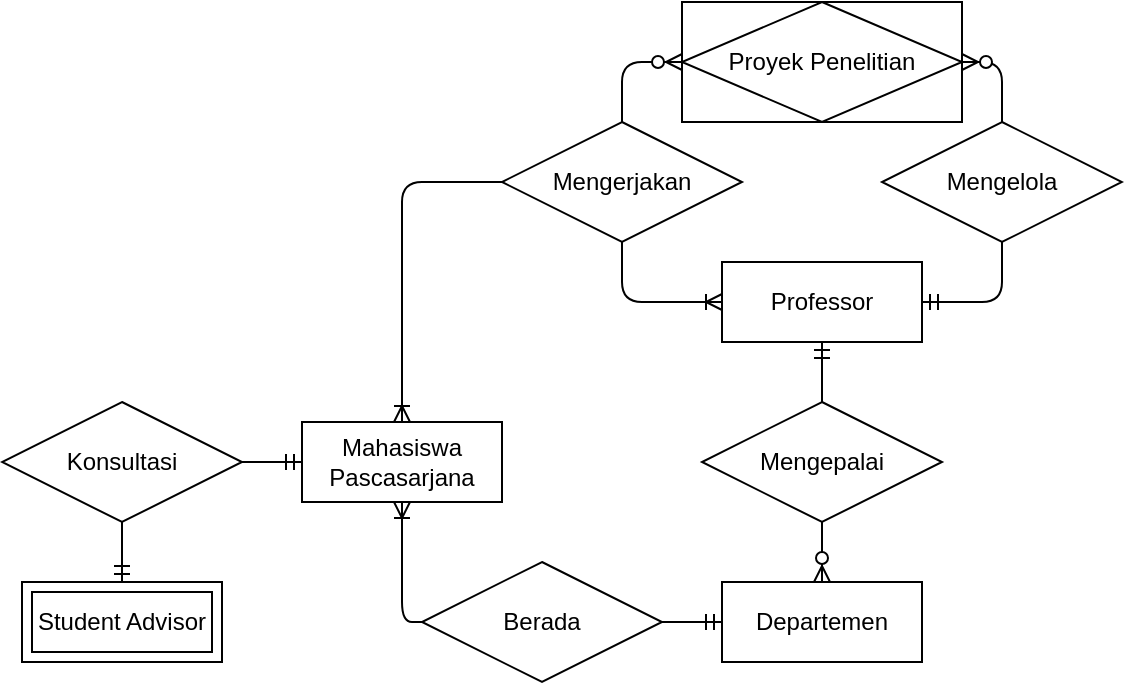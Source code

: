<mxfile version="14.4.2" type="github" pages="5">
  <diagram id="R2lEEEUBdFMjLlhIrx00" name="Page-1">
    <mxGraphModel dx="1573" dy="402" grid="1" gridSize="10" guides="1" tooltips="1" connect="1" arrows="1" fold="1" page="1" pageScale="1" pageWidth="850" pageHeight="1100" math="0" shadow="0" extFonts="Permanent Marker^https://fonts.googleapis.com/css?family=Permanent+Marker">
      <root>
        <mxCell id="0" />
        <mxCell id="1" parent="0" />
        <mxCell id="kZW5DPWq_n0BuwylRNGz-38" value="Professor" style="whiteSpace=wrap;html=1;align=center;" parent="1" vertex="1">
          <mxGeometry x="330" y="640" width="100" height="40" as="geometry" />
        </mxCell>
        <mxCell id="kZW5DPWq_n0BuwylRNGz-40" value="Mahasiswa Pascasarjana" style="whiteSpace=wrap;html=1;align=center;" parent="1" vertex="1">
          <mxGeometry x="120" y="720" width="100" height="40" as="geometry" />
        </mxCell>
        <mxCell id="kZW5DPWq_n0BuwylRNGz-42" value="Departemen" style="whiteSpace=wrap;html=1;align=center;" parent="1" vertex="1">
          <mxGeometry x="330" y="800" width="100" height="40" as="geometry" />
        </mxCell>
        <mxCell id="kZW5DPWq_n0BuwylRNGz-43" value="Mengelola" style="shape=rhombus;perimeter=rhombusPerimeter;whiteSpace=wrap;html=1;align=center;" parent="1" vertex="1">
          <mxGeometry x="410" y="570" width="120" height="60" as="geometry" />
        </mxCell>
        <mxCell id="kZW5DPWq_n0BuwylRNGz-58" value="" style="edgeStyle=orthogonalEdgeStyle;fontSize=12;html=1;endArrow=ERmandOne;entryX=1;entryY=0.5;entryDx=0;entryDy=0;exitX=0.5;exitY=1;exitDx=0;exitDy=0;" parent="1" source="kZW5DPWq_n0BuwylRNGz-43" target="kZW5DPWq_n0BuwylRNGz-38" edge="1">
          <mxGeometry width="100" height="100" relative="1" as="geometry">
            <mxPoint x="350" y="680" as="sourcePoint" />
            <mxPoint x="450" y="580" as="targetPoint" />
          </mxGeometry>
        </mxCell>
        <mxCell id="kZW5DPWq_n0BuwylRNGz-62" value="" style="edgeStyle=orthogonalEdgeStyle;fontSize=12;html=1;endArrow=ERzeroToMany;endFill=1;exitX=0.5;exitY=0;exitDx=0;exitDy=0;entryX=1;entryY=0.5;entryDx=0;entryDy=0;" parent="1" source="kZW5DPWq_n0BuwylRNGz-43" target="pMIX_vEy271dVaJS6smp-2" edge="1">
          <mxGeometry width="100" height="100" relative="1" as="geometry">
            <mxPoint x="350" y="680" as="sourcePoint" />
            <mxPoint x="620" y="555" as="targetPoint" />
          </mxGeometry>
        </mxCell>
        <mxCell id="kZW5DPWq_n0BuwylRNGz-64" value="" style="fontSize=12;html=1;endArrow=ERoneToMany;entryX=0.5;entryY=0;entryDx=0;entryDy=0;edgeStyle=orthogonalEdgeStyle;exitX=0;exitY=0.5;exitDx=0;exitDy=0;" parent="1" source="pMIX_vEy271dVaJS6smp-3" target="kZW5DPWq_n0BuwylRNGz-40" edge="1">
          <mxGeometry width="100" height="100" relative="1" as="geometry">
            <mxPoint x="220" y="660" as="sourcePoint" />
            <mxPoint x="370" y="530" as="targetPoint" />
          </mxGeometry>
        </mxCell>
        <mxCell id="kZW5DPWq_n0BuwylRNGz-68" value="Mengepalai" style="shape=rhombus;perimeter=rhombusPerimeter;whiteSpace=wrap;html=1;align=center;" parent="1" vertex="1">
          <mxGeometry x="320" y="710" width="120" height="60" as="geometry" />
        </mxCell>
        <mxCell id="kZW5DPWq_n0BuwylRNGz-69" value="" style="edgeStyle=orthogonalEdgeStyle;fontSize=12;html=1;endArrow=ERmandOne;entryX=0.5;entryY=1;entryDx=0;entryDy=0;exitX=0.5;exitY=0;exitDx=0;exitDy=0;" parent="1" source="kZW5DPWq_n0BuwylRNGz-68" target="kZW5DPWq_n0BuwylRNGz-38" edge="1">
          <mxGeometry width="100" height="100" relative="1" as="geometry">
            <mxPoint x="420" y="820" as="sourcePoint" />
            <mxPoint x="480" y="730" as="targetPoint" />
          </mxGeometry>
        </mxCell>
        <mxCell id="kZW5DPWq_n0BuwylRNGz-74" value="Konsultasi" style="shape=rhombus;perimeter=rhombusPerimeter;whiteSpace=wrap;html=1;align=center;" parent="1" vertex="1">
          <mxGeometry x="-30" y="710" width="120" height="60" as="geometry" />
        </mxCell>
        <mxCell id="kZW5DPWq_n0BuwylRNGz-81" value="" style="edgeStyle=orthogonalEdgeStyle;fontSize=12;html=1;endArrow=ERmandOne;entryX=0.5;entryY=0;entryDx=0;entryDy=0;exitX=0.5;exitY=1;exitDx=0;exitDy=0;" parent="1" source="kZW5DPWq_n0BuwylRNGz-74" target="pMIX_vEy271dVaJS6smp-1" edge="1">
          <mxGeometry width="100" height="100" relative="1" as="geometry">
            <mxPoint x="460" y="940" as="sourcePoint" />
            <mxPoint x="100" y="900" as="targetPoint" />
          </mxGeometry>
        </mxCell>
        <mxCell id="kZW5DPWq_n0BuwylRNGz-90" value="" style="edgeStyle=entityRelationEdgeStyle;fontSize=12;html=1;endArrow=ERmandOne;entryX=0;entryY=0.5;entryDx=0;entryDy=0;" parent="1" source="kZW5DPWq_n0BuwylRNGz-91" target="kZW5DPWq_n0BuwylRNGz-42" edge="1">
          <mxGeometry width="100" height="100" relative="1" as="geometry">
            <mxPoint x="470" y="820" as="sourcePoint" />
            <mxPoint x="455" y="920" as="targetPoint" />
          </mxGeometry>
        </mxCell>
        <mxCell id="kZW5DPWq_n0BuwylRNGz-91" value="Berada" style="shape=rhombus;perimeter=rhombusPerimeter;whiteSpace=wrap;html=1;align=center;" parent="1" vertex="1">
          <mxGeometry x="180" y="790" width="120" height="60" as="geometry" />
        </mxCell>
        <mxCell id="0BNbNXwd0E19g4U31f1r-1" value="" style="edgeStyle=orthogonalEdgeStyle;fontSize=12;html=1;endArrow=ERzeroToMany;endFill=1;exitX=0.5;exitY=1;exitDx=0;exitDy=0;entryX=0.5;entryY=0;entryDx=0;entryDy=0;" parent="1" source="kZW5DPWq_n0BuwylRNGz-68" target="kZW5DPWq_n0BuwylRNGz-42" edge="1">
          <mxGeometry width="100" height="100" relative="1" as="geometry">
            <mxPoint x="620" y="800" as="sourcePoint" />
            <mxPoint x="720" y="770" as="targetPoint" />
          </mxGeometry>
        </mxCell>
        <mxCell id="dUWpOuRdWcaNVtcfR_Kh-1" value="" style="edgeStyle=orthogonalEdgeStyle;fontSize=12;html=1;endArrow=ERoneToMany;entryX=0.5;entryY=1;entryDx=0;entryDy=0;exitX=0;exitY=0.5;exitDx=0;exitDy=0;" parent="1" source="kZW5DPWq_n0BuwylRNGz-91" target="kZW5DPWq_n0BuwylRNGz-40" edge="1">
          <mxGeometry width="100" height="100" relative="1" as="geometry">
            <mxPoint x="370" y="800" as="sourcePoint" />
            <mxPoint x="470" y="700" as="targetPoint" />
          </mxGeometry>
        </mxCell>
        <mxCell id="pMIX_vEy271dVaJS6smp-1" value="Student Advisor&lt;br&gt;" style="shape=ext;margin=3;double=1;whiteSpace=wrap;html=1;align=center;" vertex="1" parent="1">
          <mxGeometry x="-20" y="800" width="100" height="40" as="geometry" />
        </mxCell>
        <mxCell id="pMIX_vEy271dVaJS6smp-2" value="Proyek Penelitian" style="shape=associativeEntity;whiteSpace=wrap;html=1;align=center;" vertex="1" parent="1">
          <mxGeometry x="310" y="510" width="140" height="60" as="geometry" />
        </mxCell>
        <mxCell id="pMIX_vEy271dVaJS6smp-3" value="Mengerjakan" style="shape=rhombus;perimeter=rhombusPerimeter;whiteSpace=wrap;html=1;align=center;" vertex="1" parent="1">
          <mxGeometry x="220" y="570" width="120" height="60" as="geometry" />
        </mxCell>
        <mxCell id="pMIX_vEy271dVaJS6smp-4" value="" style="fontSize=12;html=1;endArrow=ERoneToMany;entryX=0;entryY=0.5;entryDx=0;entryDy=0;edgeStyle=orthogonalEdgeStyle;exitX=0.5;exitY=1;exitDx=0;exitDy=0;" edge="1" parent="1" source="pMIX_vEy271dVaJS6smp-3" target="kZW5DPWq_n0BuwylRNGz-38">
          <mxGeometry width="100" height="100" relative="1" as="geometry">
            <mxPoint x="300" y="700" as="sourcePoint" />
            <mxPoint x="230" y="730" as="targetPoint" />
          </mxGeometry>
        </mxCell>
        <mxCell id="pMIX_vEy271dVaJS6smp-5" value="" style="edgeStyle=orthogonalEdgeStyle;fontSize=12;html=1;endArrow=ERzeroToMany;endFill=1;entryX=0;entryY=0.5;entryDx=0;entryDy=0;exitX=0.5;exitY=0;exitDx=0;exitDy=0;" edge="1" parent="1" source="pMIX_vEy271dVaJS6smp-3" target="pMIX_vEy271dVaJS6smp-2">
          <mxGeometry width="100" height="100" relative="1" as="geometry">
            <mxPoint x="370" y="730" as="sourcePoint" />
            <mxPoint x="470" y="630" as="targetPoint" />
          </mxGeometry>
        </mxCell>
        <mxCell id="pMIX_vEy271dVaJS6smp-6" value="" style="edgeStyle=orthogonalEdgeStyle;fontSize=12;html=1;endArrow=ERmandOne;entryX=0;entryY=0.5;entryDx=0;entryDy=0;exitX=1;exitY=0.5;exitDx=0;exitDy=0;" edge="1" parent="1" source="kZW5DPWq_n0BuwylRNGz-74" target="kZW5DPWq_n0BuwylRNGz-40">
          <mxGeometry width="100" height="100" relative="1" as="geometry">
            <mxPoint x="110" y="780" as="sourcePoint" />
            <mxPoint x="40" y="810" as="targetPoint" />
          </mxGeometry>
        </mxCell>
      </root>
    </mxGraphModel>
  </diagram>
  <diagram id="xug1yYxjrCqzSuKH7m8x" name="Page-2">
    <mxGraphModel dx="868" dy="482" grid="1" gridSize="10" guides="1" tooltips="1" connect="1" arrows="1" fold="1" page="1" pageScale="1" pageWidth="827" pageHeight="1169" math="0" shadow="0">
      <root>
        <mxCell id="Q9lS9928H622MO63xasY-0" />
        <mxCell id="Q9lS9928H622MO63xasY-1" parent="Q9lS9928H622MO63xasY-0" />
        <mxCell id="v6IDJNDiiXWuB7BbIYiB-2" value="Profesor" style="whiteSpace=wrap;html=1;align=center;" vertex="1" parent="Q9lS9928H622MO63xasY-1">
          <mxGeometry x="200" y="270" width="100" height="40" as="geometry" />
        </mxCell>
        <mxCell id="v6IDJNDiiXWuB7BbIYiB-3" value="Proyek Penelitian" style="whiteSpace=wrap;html=1;align=center;" vertex="1" parent="Q9lS9928H622MO63xasY-1">
          <mxGeometry x="90" y="270" width="100" height="40" as="geometry" />
        </mxCell>
        <mxCell id="v6IDJNDiiXWuB7BbIYiB-4" value="Departemen" style="whiteSpace=wrap;html=1;align=center;" vertex="1" parent="Q9lS9928H622MO63xasY-1">
          <mxGeometry x="370" y="280" width="100" height="40" as="geometry" />
        </mxCell>
        <mxCell id="v6IDJNDiiXWuB7BbIYiB-5" value="Mahasiswa&lt;br&gt;Pascasarjana" style="whiteSpace=wrap;html=1;align=center;" vertex="1" parent="Q9lS9928H622MO63xasY-1">
          <mxGeometry x="90" y="320" width="100" height="40" as="geometry" />
        </mxCell>
        <mxCell id="v6IDJNDiiXWuB7BbIYiB-7" value="kakak tingkat" style="shape=ext;margin=3;double=1;whiteSpace=wrap;html=1;align=center;" vertex="1" parent="Q9lS9928H622MO63xasY-1">
          <mxGeometry x="600" y="330" width="100" height="40" as="geometry" />
        </mxCell>
      </root>
    </mxGraphModel>
  </diagram>
  <diagram id="y8q8trIjPvaROm6WVI03" name="Page-3">
    <mxGraphModel dx="868" dy="482" grid="1" gridSize="10" guides="1" tooltips="1" connect="1" arrows="1" fold="1" page="1" pageScale="1" pageWidth="1169" pageHeight="827" math="0" shadow="0">
      <root>
        <mxCell id="HOBU61bvL2ING7bS1DBW-0" />
        <mxCell id="HOBU61bvL2ING7bS1DBW-1" parent="HOBU61bvL2ING7bS1DBW-0" />
        <mxCell id="HOBU61bvL2ING7bS1DBW-6" value="Profesor" style="whiteSpace=wrap;html=1;align=center;" vertex="1" parent="HOBU61bvL2ING7bS1DBW-1">
          <mxGeometry x="300" y="330" width="120" height="60" as="geometry" />
        </mxCell>
        <mxCell id="HOBU61bvL2ING7bS1DBW-8" value="Bidang Ilmu" style="shape=ext;margin=3;double=1;whiteSpace=wrap;html=1;align=center;" vertex="1" parent="HOBU61bvL2ING7bS1DBW-1">
          <mxGeometry x="300" y="150" width="120" height="60" as="geometry" />
        </mxCell>
        <mxCell id="HOBU61bvL2ING7bS1DBW-10" value="Proyek penelitian" style="shape=associativeEntity;whiteSpace=wrap;html=1;align=center;" vertex="1" parent="HOBU61bvL2ING7bS1DBW-1">
          <mxGeometry x="450" y="420" width="120" height="60" as="geometry" />
        </mxCell>
        <mxCell id="HOBU61bvL2ING7bS1DBW-11" value="Departemen" style="whiteSpace=wrap;html=1;align=center;" vertex="1" parent="HOBU61bvL2ING7bS1DBW-1">
          <mxGeometry x="40" y="450" width="120" height="60" as="geometry" />
        </mxCell>
        <mxCell id="HOBU61bvL2ING7bS1DBW-12" value="Mahasiswa Pascasarjana" style="whiteSpace=wrap;html=1;align=center;" vertex="1" parent="HOBU61bvL2ING7bS1DBW-1">
          <mxGeometry x="300" y="510" width="120" height="60" as="geometry" />
        </mxCell>
        <mxCell id="HOBU61bvL2ING7bS1DBW-13" value="Sponsor" style="shape=ext;margin=3;double=1;whiteSpace=wrap;html=1;align=center;" vertex="1" parent="HOBU61bvL2ING7bS1DBW-1">
          <mxGeometry x="750" y="420" width="120" height="60" as="geometry" />
        </mxCell>
        <mxCell id="HOBU61bvL2ING7bS1DBW-14" value="Program Strata" style="shape=ext;margin=3;double=1;whiteSpace=wrap;html=1;align=center;" vertex="1" parent="HOBU61bvL2ING7bS1DBW-1">
          <mxGeometry x="600" y="510" width="120" height="60" as="geometry" />
        </mxCell>
        <mxCell id="HOBU61bvL2ING7bS1DBW-16" value="Mengerjakan" style="shape=rhombus;perimeter=rhombusPerimeter;whiteSpace=wrap;html=1;align=center;" vertex="1" parent="HOBU61bvL2ING7bS1DBW-1">
          <mxGeometry x="300" y="420" width="120" height="60" as="geometry" />
        </mxCell>
        <mxCell id="HOBU61bvL2ING7bS1DBW-17" value="" style="edgeStyle=entityRelationEdgeStyle;fontSize=12;html=1;endArrow=ERzeroToMany;endFill=1;entryX=0;entryY=0.5;entryDx=0;entryDy=0;exitX=1;exitY=0.5;exitDx=0;exitDy=0;" edge="1" parent="HOBU61bvL2ING7bS1DBW-1" source="HOBU61bvL2ING7bS1DBW-16" target="HOBU61bvL2ING7bS1DBW-10">
          <mxGeometry width="100" height="100" relative="1" as="geometry">
            <mxPoint x="460" y="570" as="sourcePoint" />
            <mxPoint x="560" y="470" as="targetPoint" />
          </mxGeometry>
        </mxCell>
        <mxCell id="HOBU61bvL2ING7bS1DBW-19" value="" style="fontSize=12;html=1;endArrow=ERoneToMany;entryX=0.5;entryY=0;entryDx=0;entryDy=0;exitX=0.5;exitY=1;exitDx=0;exitDy=0;" edge="1" parent="HOBU61bvL2ING7bS1DBW-1" source="HOBU61bvL2ING7bS1DBW-16" target="HOBU61bvL2ING7bS1DBW-12">
          <mxGeometry width="100" height="100" relative="1" as="geometry">
            <mxPoint x="470" y="580" as="sourcePoint" />
            <mxPoint x="570" y="480" as="targetPoint" />
          </mxGeometry>
        </mxCell>
        <mxCell id="HOBU61bvL2ING7bS1DBW-20" value="" style="fontSize=12;html=1;endArrow=ERoneToMany;entryX=0.5;entryY=1;entryDx=0;entryDy=0;exitX=0.5;exitY=0;exitDx=0;exitDy=0;" edge="1" parent="HOBU61bvL2ING7bS1DBW-1" source="HOBU61bvL2ING7bS1DBW-16" target="HOBU61bvL2ING7bS1DBW-6">
          <mxGeometry width="100" height="100" relative="1" as="geometry">
            <mxPoint x="419" y="390" as="sourcePoint" />
            <mxPoint x="419" y="420" as="targetPoint" />
          </mxGeometry>
        </mxCell>
        <mxCell id="HOBU61bvL2ING7bS1DBW-21" value="Mengelola" style="shape=rhombus;perimeter=rhombusPerimeter;whiteSpace=wrap;html=1;align=center;" vertex="1" parent="HOBU61bvL2ING7bS1DBW-1">
          <mxGeometry x="450" y="330" width="120" height="60" as="geometry" />
        </mxCell>
        <mxCell id="HOBU61bvL2ING7bS1DBW-23" value="" style="edgeStyle=entityRelationEdgeStyle;fontSize=12;html=1;endArrow=ERmandOne;entryX=1;entryY=0.5;entryDx=0;entryDy=0;exitX=0;exitY=0.5;exitDx=0;exitDy=0;" edge="1" parent="HOBU61bvL2ING7bS1DBW-1" source="HOBU61bvL2ING7bS1DBW-21" target="HOBU61bvL2ING7bS1DBW-6">
          <mxGeometry width="100" height="100" relative="1" as="geometry">
            <mxPoint x="460" y="570" as="sourcePoint" />
            <mxPoint x="560" y="470" as="targetPoint" />
          </mxGeometry>
        </mxCell>
        <mxCell id="HOBU61bvL2ING7bS1DBW-24" value="" style="fontSize=12;html=1;endArrow=ERzeroToMany;endFill=1;entryX=0.5;entryY=0;entryDx=0;entryDy=0;exitX=0.5;exitY=1;exitDx=0;exitDy=0;" edge="1" parent="HOBU61bvL2ING7bS1DBW-1" source="HOBU61bvL2ING7bS1DBW-21" target="HOBU61bvL2ING7bS1DBW-10">
          <mxGeometry width="100" height="100" relative="1" as="geometry">
            <mxPoint x="460" y="570" as="sourcePoint" />
            <mxPoint x="560" y="470" as="targetPoint" />
          </mxGeometry>
        </mxCell>
        <mxCell id="HOBU61bvL2ING7bS1DBW-25" value="Mensupervisi" style="shape=rhombus;perimeter=rhombusPerimeter;whiteSpace=wrap;html=1;align=center;" vertex="1" parent="HOBU61bvL2ING7bS1DBW-1">
          <mxGeometry x="170" y="420" width="120" height="60" as="geometry" />
        </mxCell>
        <mxCell id="HOBU61bvL2ING7bS1DBW-26" value="" style="edgeStyle=orthogonalEdgeStyle;fontSize=12;html=1;endArrow=ERzeroToMany;endFill=1;entryX=0;entryY=0.75;entryDx=0;entryDy=0;exitX=0.5;exitY=0;exitDx=0;exitDy=0;" edge="1" parent="HOBU61bvL2ING7bS1DBW-1" source="HOBU61bvL2ING7bS1DBW-25" target="HOBU61bvL2ING7bS1DBW-6">
          <mxGeometry width="100" height="100" relative="1" as="geometry">
            <mxPoint x="290" y="570" as="sourcePoint" />
            <mxPoint x="390" y="470" as="targetPoint" />
          </mxGeometry>
        </mxCell>
        <mxCell id="HOBU61bvL2ING7bS1DBW-27" value="" style="edgeStyle=orthogonalEdgeStyle;fontSize=12;html=1;endArrow=ERzeroToMany;endFill=1;exitX=0.5;exitY=1;exitDx=0;exitDy=0;entryX=0;entryY=0.5;entryDx=0;entryDy=0;" edge="1" parent="HOBU61bvL2ING7bS1DBW-1" source="HOBU61bvL2ING7bS1DBW-25" target="HOBU61bvL2ING7bS1DBW-12">
          <mxGeometry width="100" height="100" relative="1" as="geometry">
            <mxPoint x="150" y="570" as="sourcePoint" />
            <mxPoint x="250" y="540" as="targetPoint" />
          </mxGeometry>
        </mxCell>
        <mxCell id="HOBU61bvL2ING7bS1DBW-29" value="Mengepalai" style="shape=rhombus;perimeter=rhombusPerimeter;whiteSpace=wrap;html=1;align=center;" vertex="1" parent="HOBU61bvL2ING7bS1DBW-1">
          <mxGeometry x="40" y="330" width="120" height="60" as="geometry" />
        </mxCell>
        <mxCell id="HOBU61bvL2ING7bS1DBW-31" value="" style="fontSize=12;html=1;endArrow=ERmandOne;entryX=0;entryY=0.5;entryDx=0;entryDy=0;exitX=1;exitY=0.5;exitDx=0;exitDy=0;" edge="1" parent="HOBU61bvL2ING7bS1DBW-1" source="HOBU61bvL2ING7bS1DBW-29" target="HOBU61bvL2ING7bS1DBW-6">
          <mxGeometry width="100" height="100" relative="1" as="geometry">
            <mxPoint x="430" y="330" as="sourcePoint" />
            <mxPoint x="530" y="230" as="targetPoint" />
          </mxGeometry>
        </mxCell>
        <mxCell id="HOBU61bvL2ING7bS1DBW-32" value="" style="fontSize=12;html=1;endArrow=ERzeroToMany;endFill=1;exitX=0.5;exitY=1;exitDx=0;exitDy=0;entryX=0.5;entryY=0;entryDx=0;entryDy=0;" edge="1" parent="HOBU61bvL2ING7bS1DBW-1" source="HOBU61bvL2ING7bS1DBW-29" target="HOBU61bvL2ING7bS1DBW-11">
          <mxGeometry width="100" height="100" relative="1" as="geometry">
            <mxPoint x="430" y="330" as="sourcePoint" />
            <mxPoint x="-30" y="300" as="targetPoint" />
          </mxGeometry>
        </mxCell>
        <mxCell id="HOBU61bvL2ING7bS1DBW-33" value="Memiliki" style="shape=rhombus;perimeter=rhombusPerimeter;whiteSpace=wrap;html=1;align=center;" vertex="1" parent="HOBU61bvL2ING7bS1DBW-1">
          <mxGeometry x="300" y="240" width="120" height="60" as="geometry" />
        </mxCell>
        <mxCell id="HOBU61bvL2ING7bS1DBW-34" value="" style="fontSize=12;html=1;endArrow=ERoneToMany;entryX=0.5;entryY=1;entryDx=0;entryDy=0;exitX=0.5;exitY=0;exitDx=0;exitDy=0;" edge="1" parent="HOBU61bvL2ING7bS1DBW-1" source="HOBU61bvL2ING7bS1DBW-33" target="HOBU61bvL2ING7bS1DBW-8">
          <mxGeometry width="100" height="100" relative="1" as="geometry">
            <mxPoint x="130" y="420" as="sourcePoint" />
            <mxPoint x="330" y="330" as="targetPoint" />
          </mxGeometry>
        </mxCell>
        <mxCell id="HOBU61bvL2ING7bS1DBW-36" value="Belajar" style="shape=rhombus;perimeter=rhombusPerimeter;whiteSpace=wrap;html=1;align=center;" vertex="1" parent="HOBU61bvL2ING7bS1DBW-1">
          <mxGeometry x="40" y="570" width="120" height="60" as="geometry" />
        </mxCell>
        <mxCell id="HOBU61bvL2ING7bS1DBW-37" value="" style="edgeStyle=orthogonalEdgeStyle;fontSize=12;html=1;endArrow=ERoneToMany;exitX=1;exitY=0.5;exitDx=0;exitDy=0;entryX=0.25;entryY=1;entryDx=0;entryDy=0;" edge="1" parent="HOBU61bvL2ING7bS1DBW-1" source="HOBU61bvL2ING7bS1DBW-36" target="HOBU61bvL2ING7bS1DBW-12">
          <mxGeometry width="100" height="100" relative="1" as="geometry">
            <mxPoint x="220" y="530" as="sourcePoint" />
            <mxPoint x="290" y="550" as="targetPoint" />
          </mxGeometry>
        </mxCell>
        <mxCell id="HOBU61bvL2ING7bS1DBW-38" value="" style="fontSize=12;html=1;endArrow=ERmandOne;entryX=0.5;entryY=1;entryDx=0;entryDy=0;exitX=0.5;exitY=0;exitDx=0;exitDy=0;" edge="1" parent="HOBU61bvL2ING7bS1DBW-1" source="HOBU61bvL2ING7bS1DBW-36" target="HOBU61bvL2ING7bS1DBW-11">
          <mxGeometry width="100" height="100" relative="1" as="geometry">
            <mxPoint x="220" y="530" as="sourcePoint" />
            <mxPoint x="320" y="430" as="targetPoint" />
          </mxGeometry>
        </mxCell>
        <mxCell id="HOBU61bvL2ING7bS1DBW-39" value="Memiliki" style="shape=rhombus;perimeter=rhombusPerimeter;whiteSpace=wrap;html=1;align=center;" vertex="1" parent="HOBU61bvL2ING7bS1DBW-1">
          <mxGeometry x="600" y="420" width="120" height="60" as="geometry" />
        </mxCell>
        <mxCell id="HOBU61bvL2ING7bS1DBW-40" value="Memiliki" style="shape=rhombus;perimeter=rhombusPerimeter;whiteSpace=wrap;html=1;align=center;" vertex="1" parent="HOBU61bvL2ING7bS1DBW-1">
          <mxGeometry x="450" y="510" width="120" height="60" as="geometry" />
        </mxCell>
        <mxCell id="HOBU61bvL2ING7bS1DBW-41" value="" style="edgeStyle=entityRelationEdgeStyle;fontSize=12;html=1;endArrow=ERoneToMany;entryX=0;entryY=0.5;entryDx=0;entryDy=0;exitX=1;exitY=0.5;exitDx=0;exitDy=0;" edge="1" parent="HOBU61bvL2ING7bS1DBW-1" source="HOBU61bvL2ING7bS1DBW-39" target="HOBU61bvL2ING7bS1DBW-13">
          <mxGeometry width="100" height="100" relative="1" as="geometry">
            <mxPoint x="470" y="530" as="sourcePoint" />
            <mxPoint x="570" y="430" as="targetPoint" />
          </mxGeometry>
        </mxCell>
        <mxCell id="HOBU61bvL2ING7bS1DBW-42" value="" style="edgeStyle=entityRelationEdgeStyle;fontSize=12;html=1;endArrow=ERoneToMany;entryX=1;entryY=0.5;entryDx=0;entryDy=0;exitX=0;exitY=0.5;exitDx=0;exitDy=0;" edge="1" parent="HOBU61bvL2ING7bS1DBW-1" source="HOBU61bvL2ING7bS1DBW-39" target="HOBU61bvL2ING7bS1DBW-10">
          <mxGeometry width="100" height="100" relative="1" as="geometry">
            <mxPoint x="600" y="390" as="sourcePoint" />
            <mxPoint x="760" y="460" as="targetPoint" />
          </mxGeometry>
        </mxCell>
        <mxCell id="HOBU61bvL2ING7bS1DBW-43" value="" style="edgeStyle=entityRelationEdgeStyle;fontSize=12;html=1;endArrow=ERmandOne;entryX=0;entryY=0.5;entryDx=0;entryDy=0;exitX=1;exitY=0.5;exitDx=0;exitDy=0;" edge="1" parent="HOBU61bvL2ING7bS1DBW-1" source="HOBU61bvL2ING7bS1DBW-40" target="HOBU61bvL2ING7bS1DBW-14">
          <mxGeometry width="100" height="100" relative="1" as="geometry">
            <mxPoint x="590" y="600" as="sourcePoint" />
            <mxPoint x="570" y="430" as="targetPoint" />
          </mxGeometry>
        </mxCell>
        <mxCell id="HOBU61bvL2ING7bS1DBW-44" value="" style="edgeStyle=entityRelationEdgeStyle;fontSize=12;html=1;endArrow=ERoneToMany;entryX=1;entryY=0.5;entryDx=0;entryDy=0;exitX=0;exitY=0.5;exitDx=0;exitDy=0;" edge="1" parent="HOBU61bvL2ING7bS1DBW-1" source="HOBU61bvL2ING7bS1DBW-40" target="HOBU61bvL2ING7bS1DBW-12">
          <mxGeometry width="100" height="100" relative="1" as="geometry">
            <mxPoint x="470" y="530" as="sourcePoint" />
            <mxPoint x="570" y="430" as="targetPoint" />
          </mxGeometry>
        </mxCell>
        <mxCell id="oL0jc74TT-S6WD0q29xe-0" value="Berkonsultasi" style="shape=rhombus;perimeter=rhombusPerimeter;whiteSpace=wrap;html=1;align=center;" vertex="1" parent="HOBU61bvL2ING7bS1DBW-1">
          <mxGeometry x="410" y="570" width="120" height="60" as="geometry" />
        </mxCell>
        <mxCell id="oL0jc74TT-S6WD0q29xe-3" value="" style="edgeStyle=orthogonalEdgeStyle;fontSize=12;html=1;endArrow=ERmandOne;entryX=1;entryY=0.75;entryDx=0;entryDy=0;exitX=0.5;exitY=0;exitDx=0;exitDy=0;" edge="1" parent="HOBU61bvL2ING7bS1DBW-1" source="oL0jc74TT-S6WD0q29xe-0" target="HOBU61bvL2ING7bS1DBW-12">
          <mxGeometry width="100" height="100" relative="1" as="geometry">
            <mxPoint x="480" y="710" as="sourcePoint" />
            <mxPoint x="580" y="610" as="targetPoint" />
          </mxGeometry>
        </mxCell>
        <mxCell id="oL0jc74TT-S6WD0q29xe-4" value="" style="edgeStyle=orthogonalEdgeStyle;fontSize=12;html=1;endArrow=ERmandOne;entryX=0.75;entryY=1;entryDx=0;entryDy=0;exitX=0;exitY=0.5;exitDx=0;exitDy=0;" edge="1" parent="HOBU61bvL2ING7bS1DBW-1" source="oL0jc74TT-S6WD0q29xe-0" target="HOBU61bvL2ING7bS1DBW-12">
          <mxGeometry width="100" height="100" relative="1" as="geometry">
            <mxPoint x="370" y="690" as="sourcePoint" />
            <mxPoint x="370" y="670" as="targetPoint" />
          </mxGeometry>
        </mxCell>
        <mxCell id="oL0jc74TT-S6WD0q29xe-5" value="" style="fontSize=12;html=1;endArrow=ERoneToMany;entryX=0.5;entryY=0;entryDx=0;entryDy=0;exitX=0.5;exitY=1;exitDx=0;exitDy=0;" edge="1" parent="HOBU61bvL2ING7bS1DBW-1" source="HOBU61bvL2ING7bS1DBW-33" target="HOBU61bvL2ING7bS1DBW-6">
          <mxGeometry width="100" height="100" relative="1" as="geometry">
            <mxPoint x="370" y="250" as="sourcePoint" />
            <mxPoint x="370" y="220" as="targetPoint" />
          </mxGeometry>
        </mxCell>
      </root>
    </mxGraphModel>
  </diagram>
  <diagram name="Copy of Page-3" id="_QfLlgcub-OEo9sxDAc9">
    <mxGraphModel dx="868" dy="482" grid="1" gridSize="10" guides="1" tooltips="1" connect="1" arrows="1" fold="1" page="1" pageScale="1" pageWidth="1169" pageHeight="827" math="0" shadow="0">
      <root>
        <mxCell id="pjPaJDDlHM-tcre9f52J-0" />
        <mxCell id="pjPaJDDlHM-tcre9f52J-1" parent="pjPaJDDlHM-tcre9f52J-0" />
        <mxCell id="pjPaJDDlHM-tcre9f52J-2" value="Profesor" style="whiteSpace=wrap;html=1;align=center;" vertex="1" parent="pjPaJDDlHM-tcre9f52J-1">
          <mxGeometry x="300" y="330" width="120" height="60" as="geometry" />
        </mxCell>
        <mxCell id="pjPaJDDlHM-tcre9f52J-3" value="Bidang Ilmu" style="shape=ext;margin=3;double=1;whiteSpace=wrap;html=1;align=center;" vertex="1" parent="pjPaJDDlHM-tcre9f52J-1">
          <mxGeometry x="300" y="150" width="120" height="60" as="geometry" />
        </mxCell>
        <mxCell id="pjPaJDDlHM-tcre9f52J-4" value="Proyek penelitian" style="shape=associativeEntity;whiteSpace=wrap;html=1;align=center;" vertex="1" parent="pjPaJDDlHM-tcre9f52J-1">
          <mxGeometry x="450" y="420" width="120" height="60" as="geometry" />
        </mxCell>
        <mxCell id="pjPaJDDlHM-tcre9f52J-5" value="Departemen" style="whiteSpace=wrap;html=1;align=center;" vertex="1" parent="pjPaJDDlHM-tcre9f52J-1">
          <mxGeometry x="40" y="450" width="120" height="60" as="geometry" />
        </mxCell>
        <mxCell id="pjPaJDDlHM-tcre9f52J-6" value="Mahasiswa Pascasarjana" style="whiteSpace=wrap;html=1;align=center;" vertex="1" parent="pjPaJDDlHM-tcre9f52J-1">
          <mxGeometry x="300" y="510" width="120" height="60" as="geometry" />
        </mxCell>
        <mxCell id="pjPaJDDlHM-tcre9f52J-7" value="Sponsor" style="shape=ext;margin=3;double=1;whiteSpace=wrap;html=1;align=center;" vertex="1" parent="pjPaJDDlHM-tcre9f52J-1">
          <mxGeometry x="750" y="420" width="120" height="60" as="geometry" />
        </mxCell>
        <mxCell id="pjPaJDDlHM-tcre9f52J-8" value="Program Strata" style="shape=ext;margin=3;double=1;whiteSpace=wrap;html=1;align=center;" vertex="1" parent="pjPaJDDlHM-tcre9f52J-1">
          <mxGeometry x="600" y="510" width="120" height="60" as="geometry" />
        </mxCell>
        <mxCell id="pjPaJDDlHM-tcre9f52J-9" value="Mengerjakan" style="shape=rhombus;perimeter=rhombusPerimeter;whiteSpace=wrap;html=1;align=center;" vertex="1" parent="pjPaJDDlHM-tcre9f52J-1">
          <mxGeometry x="300" y="420" width="120" height="60" as="geometry" />
        </mxCell>
        <mxCell id="pjPaJDDlHM-tcre9f52J-10" value="" style="edgeStyle=entityRelationEdgeStyle;fontSize=12;html=1;endArrow=ERzeroToMany;endFill=1;entryX=0;entryY=0.5;entryDx=0;entryDy=0;exitX=1;exitY=0.5;exitDx=0;exitDy=0;" edge="1" parent="pjPaJDDlHM-tcre9f52J-1" source="pjPaJDDlHM-tcre9f52J-9" target="pjPaJDDlHM-tcre9f52J-4">
          <mxGeometry width="100" height="100" relative="1" as="geometry">
            <mxPoint x="460" y="570" as="sourcePoint" />
            <mxPoint x="560" y="470" as="targetPoint" />
          </mxGeometry>
        </mxCell>
        <mxCell id="pjPaJDDlHM-tcre9f52J-11" value="" style="fontSize=12;html=1;endArrow=ERoneToMany;entryX=0.5;entryY=0;entryDx=0;entryDy=0;exitX=0.5;exitY=1;exitDx=0;exitDy=0;" edge="1" parent="pjPaJDDlHM-tcre9f52J-1" source="pjPaJDDlHM-tcre9f52J-9" target="pjPaJDDlHM-tcre9f52J-6">
          <mxGeometry width="100" height="100" relative="1" as="geometry">
            <mxPoint x="470" y="580" as="sourcePoint" />
            <mxPoint x="570" y="480" as="targetPoint" />
          </mxGeometry>
        </mxCell>
        <mxCell id="pjPaJDDlHM-tcre9f52J-12" value="" style="fontSize=12;html=1;endArrow=ERoneToMany;entryX=0.5;entryY=1;entryDx=0;entryDy=0;exitX=0.5;exitY=0;exitDx=0;exitDy=0;" edge="1" parent="pjPaJDDlHM-tcre9f52J-1" source="pjPaJDDlHM-tcre9f52J-9" target="pjPaJDDlHM-tcre9f52J-2">
          <mxGeometry width="100" height="100" relative="1" as="geometry">
            <mxPoint x="419" y="390" as="sourcePoint" />
            <mxPoint x="419" y="420" as="targetPoint" />
          </mxGeometry>
        </mxCell>
        <mxCell id="pjPaJDDlHM-tcre9f52J-13" value="Mengelola" style="shape=rhombus;perimeter=rhombusPerimeter;whiteSpace=wrap;html=1;align=center;" vertex="1" parent="pjPaJDDlHM-tcre9f52J-1">
          <mxGeometry x="450" y="330" width="120" height="60" as="geometry" />
        </mxCell>
        <mxCell id="pjPaJDDlHM-tcre9f52J-14" value="" style="edgeStyle=entityRelationEdgeStyle;fontSize=12;html=1;endArrow=ERmandOne;entryX=1;entryY=0.5;entryDx=0;entryDy=0;exitX=0;exitY=0.5;exitDx=0;exitDy=0;" edge="1" parent="pjPaJDDlHM-tcre9f52J-1" source="pjPaJDDlHM-tcre9f52J-13" target="pjPaJDDlHM-tcre9f52J-2">
          <mxGeometry width="100" height="100" relative="1" as="geometry">
            <mxPoint x="460" y="570" as="sourcePoint" />
            <mxPoint x="560" y="470" as="targetPoint" />
          </mxGeometry>
        </mxCell>
        <mxCell id="pjPaJDDlHM-tcre9f52J-15" value="" style="fontSize=12;html=1;endArrow=ERzeroToMany;endFill=1;entryX=0.5;entryY=0;entryDx=0;entryDy=0;exitX=0.5;exitY=1;exitDx=0;exitDy=0;" edge="1" parent="pjPaJDDlHM-tcre9f52J-1" source="pjPaJDDlHM-tcre9f52J-13" target="pjPaJDDlHM-tcre9f52J-4">
          <mxGeometry width="100" height="100" relative="1" as="geometry">
            <mxPoint x="460" y="570" as="sourcePoint" />
            <mxPoint x="560" y="470" as="targetPoint" />
          </mxGeometry>
        </mxCell>
        <mxCell id="pjPaJDDlHM-tcre9f52J-16" value="Mensupervisi" style="shape=rhombus;perimeter=rhombusPerimeter;whiteSpace=wrap;html=1;align=center;" vertex="1" parent="pjPaJDDlHM-tcre9f52J-1">
          <mxGeometry x="170" y="420" width="120" height="60" as="geometry" />
        </mxCell>
        <mxCell id="pjPaJDDlHM-tcre9f52J-17" value="" style="edgeStyle=orthogonalEdgeStyle;fontSize=12;html=1;endArrow=ERzeroToMany;endFill=1;entryX=0;entryY=0.75;entryDx=0;entryDy=0;exitX=0.5;exitY=0;exitDx=0;exitDy=0;" edge="1" parent="pjPaJDDlHM-tcre9f52J-1" source="pjPaJDDlHM-tcre9f52J-16" target="pjPaJDDlHM-tcre9f52J-2">
          <mxGeometry width="100" height="100" relative="1" as="geometry">
            <mxPoint x="290" y="570" as="sourcePoint" />
            <mxPoint x="390" y="470" as="targetPoint" />
          </mxGeometry>
        </mxCell>
        <mxCell id="pjPaJDDlHM-tcre9f52J-18" value="" style="edgeStyle=orthogonalEdgeStyle;fontSize=12;html=1;endArrow=ERzeroToMany;endFill=1;exitX=0.5;exitY=1;exitDx=0;exitDy=0;entryX=0;entryY=0.5;entryDx=0;entryDy=0;" edge="1" parent="pjPaJDDlHM-tcre9f52J-1" source="pjPaJDDlHM-tcre9f52J-16" target="pjPaJDDlHM-tcre9f52J-6">
          <mxGeometry width="100" height="100" relative="1" as="geometry">
            <mxPoint x="150" y="570" as="sourcePoint" />
            <mxPoint x="250" y="540" as="targetPoint" />
          </mxGeometry>
        </mxCell>
        <mxCell id="pjPaJDDlHM-tcre9f52J-19" value="Mengepalai" style="shape=rhombus;perimeter=rhombusPerimeter;whiteSpace=wrap;html=1;align=center;" vertex="1" parent="pjPaJDDlHM-tcre9f52J-1">
          <mxGeometry x="40" y="330" width="120" height="60" as="geometry" />
        </mxCell>
        <mxCell id="pjPaJDDlHM-tcre9f52J-20" value="" style="fontSize=12;html=1;endArrow=ERmandOne;entryX=0;entryY=0.5;entryDx=0;entryDy=0;exitX=1;exitY=0.5;exitDx=0;exitDy=0;" edge="1" parent="pjPaJDDlHM-tcre9f52J-1" source="pjPaJDDlHM-tcre9f52J-19" target="pjPaJDDlHM-tcre9f52J-2">
          <mxGeometry width="100" height="100" relative="1" as="geometry">
            <mxPoint x="430" y="330" as="sourcePoint" />
            <mxPoint x="530" y="230" as="targetPoint" />
          </mxGeometry>
        </mxCell>
        <mxCell id="pjPaJDDlHM-tcre9f52J-21" value="" style="fontSize=12;html=1;endArrow=ERzeroToMany;endFill=1;exitX=0.5;exitY=1;exitDx=0;exitDy=0;entryX=0.5;entryY=0;entryDx=0;entryDy=0;" edge="1" parent="pjPaJDDlHM-tcre9f52J-1" source="pjPaJDDlHM-tcre9f52J-19" target="pjPaJDDlHM-tcre9f52J-5">
          <mxGeometry width="100" height="100" relative="1" as="geometry">
            <mxPoint x="430" y="330" as="sourcePoint" />
            <mxPoint x="-30" y="300" as="targetPoint" />
          </mxGeometry>
        </mxCell>
        <mxCell id="pjPaJDDlHM-tcre9f52J-22" value="Memiliki" style="shape=rhombus;perimeter=rhombusPerimeter;whiteSpace=wrap;html=1;align=center;" vertex="1" parent="pjPaJDDlHM-tcre9f52J-1">
          <mxGeometry x="300" y="240" width="120" height="60" as="geometry" />
        </mxCell>
        <mxCell id="pjPaJDDlHM-tcre9f52J-23" value="" style="fontSize=12;html=1;endArrow=ERoneToMany;entryX=0.5;entryY=1;entryDx=0;entryDy=0;exitX=0.5;exitY=0;exitDx=0;exitDy=0;" edge="1" parent="pjPaJDDlHM-tcre9f52J-1" source="pjPaJDDlHM-tcre9f52J-22" target="pjPaJDDlHM-tcre9f52J-3">
          <mxGeometry width="100" height="100" relative="1" as="geometry">
            <mxPoint x="130" y="420" as="sourcePoint" />
            <mxPoint x="330" y="330" as="targetPoint" />
          </mxGeometry>
        </mxCell>
        <mxCell id="pjPaJDDlHM-tcre9f52J-24" value="Belajar" style="shape=rhombus;perimeter=rhombusPerimeter;whiteSpace=wrap;html=1;align=center;" vertex="1" parent="pjPaJDDlHM-tcre9f52J-1">
          <mxGeometry x="40" y="570" width="120" height="60" as="geometry" />
        </mxCell>
        <mxCell id="pjPaJDDlHM-tcre9f52J-25" value="" style="edgeStyle=orthogonalEdgeStyle;fontSize=12;html=1;endArrow=ERoneToMany;exitX=1;exitY=0.5;exitDx=0;exitDy=0;entryX=0.25;entryY=1;entryDx=0;entryDy=0;" edge="1" parent="pjPaJDDlHM-tcre9f52J-1" source="pjPaJDDlHM-tcre9f52J-24" target="pjPaJDDlHM-tcre9f52J-6">
          <mxGeometry width="100" height="100" relative="1" as="geometry">
            <mxPoint x="220" y="530" as="sourcePoint" />
            <mxPoint x="290" y="550" as="targetPoint" />
          </mxGeometry>
        </mxCell>
        <mxCell id="pjPaJDDlHM-tcre9f52J-26" value="" style="fontSize=12;html=1;endArrow=ERmandOne;entryX=0.5;entryY=1;entryDx=0;entryDy=0;exitX=0.5;exitY=0;exitDx=0;exitDy=0;" edge="1" parent="pjPaJDDlHM-tcre9f52J-1" source="pjPaJDDlHM-tcre9f52J-24" target="pjPaJDDlHM-tcre9f52J-5">
          <mxGeometry width="100" height="100" relative="1" as="geometry">
            <mxPoint x="220" y="530" as="sourcePoint" />
            <mxPoint x="320" y="430" as="targetPoint" />
          </mxGeometry>
        </mxCell>
        <mxCell id="pjPaJDDlHM-tcre9f52J-27" value="Memiliki" style="shape=rhombus;perimeter=rhombusPerimeter;whiteSpace=wrap;html=1;align=center;" vertex="1" parent="pjPaJDDlHM-tcre9f52J-1">
          <mxGeometry x="600" y="420" width="120" height="60" as="geometry" />
        </mxCell>
        <mxCell id="pjPaJDDlHM-tcre9f52J-28" value="Memiliki" style="shape=rhombus;perimeter=rhombusPerimeter;whiteSpace=wrap;html=1;align=center;" vertex="1" parent="pjPaJDDlHM-tcre9f52J-1">
          <mxGeometry x="450" y="510" width="120" height="60" as="geometry" />
        </mxCell>
        <mxCell id="pjPaJDDlHM-tcre9f52J-29" value="" style="edgeStyle=entityRelationEdgeStyle;fontSize=12;html=1;endArrow=ERoneToMany;entryX=0;entryY=0.5;entryDx=0;entryDy=0;exitX=1;exitY=0.5;exitDx=0;exitDy=0;" edge="1" parent="pjPaJDDlHM-tcre9f52J-1" source="pjPaJDDlHM-tcre9f52J-27" target="pjPaJDDlHM-tcre9f52J-7">
          <mxGeometry width="100" height="100" relative="1" as="geometry">
            <mxPoint x="470" y="530" as="sourcePoint" />
            <mxPoint x="570" y="430" as="targetPoint" />
          </mxGeometry>
        </mxCell>
        <mxCell id="pjPaJDDlHM-tcre9f52J-30" value="" style="edgeStyle=entityRelationEdgeStyle;fontSize=12;html=1;endArrow=ERoneToMany;entryX=1;entryY=0.5;entryDx=0;entryDy=0;exitX=0;exitY=0.5;exitDx=0;exitDy=0;" edge="1" parent="pjPaJDDlHM-tcre9f52J-1" source="pjPaJDDlHM-tcre9f52J-27" target="pjPaJDDlHM-tcre9f52J-4">
          <mxGeometry width="100" height="100" relative="1" as="geometry">
            <mxPoint x="600" y="390" as="sourcePoint" />
            <mxPoint x="760" y="460" as="targetPoint" />
          </mxGeometry>
        </mxCell>
        <mxCell id="pjPaJDDlHM-tcre9f52J-31" value="" style="edgeStyle=entityRelationEdgeStyle;fontSize=12;html=1;endArrow=ERmandOne;entryX=0;entryY=0.5;entryDx=0;entryDy=0;exitX=1;exitY=0.5;exitDx=0;exitDy=0;" edge="1" parent="pjPaJDDlHM-tcre9f52J-1" source="pjPaJDDlHM-tcre9f52J-28" target="pjPaJDDlHM-tcre9f52J-8">
          <mxGeometry width="100" height="100" relative="1" as="geometry">
            <mxPoint x="590" y="600" as="sourcePoint" />
            <mxPoint x="570" y="430" as="targetPoint" />
          </mxGeometry>
        </mxCell>
        <mxCell id="pjPaJDDlHM-tcre9f52J-32" value="" style="edgeStyle=entityRelationEdgeStyle;fontSize=12;html=1;endArrow=ERoneToMany;entryX=1;entryY=0.5;entryDx=0;entryDy=0;exitX=0;exitY=0.5;exitDx=0;exitDy=0;" edge="1" parent="pjPaJDDlHM-tcre9f52J-1" source="pjPaJDDlHM-tcre9f52J-28" target="pjPaJDDlHM-tcre9f52J-6">
          <mxGeometry width="100" height="100" relative="1" as="geometry">
            <mxPoint x="470" y="530" as="sourcePoint" />
            <mxPoint x="570" y="430" as="targetPoint" />
          </mxGeometry>
        </mxCell>
        <mxCell id="pjPaJDDlHM-tcre9f52J-33" value="Berkonsultasi" style="shape=rhombus;perimeter=rhombusPerimeter;whiteSpace=wrap;html=1;align=center;" vertex="1" parent="pjPaJDDlHM-tcre9f52J-1">
          <mxGeometry x="410" y="570" width="120" height="60" as="geometry" />
        </mxCell>
        <mxCell id="pjPaJDDlHM-tcre9f52J-34" value="" style="edgeStyle=orthogonalEdgeStyle;fontSize=12;html=1;endArrow=ERmandOne;entryX=1;entryY=0.75;entryDx=0;entryDy=0;exitX=0.5;exitY=0;exitDx=0;exitDy=0;" edge="1" parent="pjPaJDDlHM-tcre9f52J-1" source="pjPaJDDlHM-tcre9f52J-33" target="pjPaJDDlHM-tcre9f52J-6">
          <mxGeometry width="100" height="100" relative="1" as="geometry">
            <mxPoint x="480" y="710" as="sourcePoint" />
            <mxPoint x="580" y="610" as="targetPoint" />
          </mxGeometry>
        </mxCell>
        <mxCell id="pjPaJDDlHM-tcre9f52J-35" value="" style="edgeStyle=orthogonalEdgeStyle;fontSize=12;html=1;endArrow=ERmandOne;entryX=0.75;entryY=1;entryDx=0;entryDy=0;exitX=0;exitY=0.5;exitDx=0;exitDy=0;" edge="1" parent="pjPaJDDlHM-tcre9f52J-1" source="pjPaJDDlHM-tcre9f52J-33" target="pjPaJDDlHM-tcre9f52J-6">
          <mxGeometry width="100" height="100" relative="1" as="geometry">
            <mxPoint x="370" y="690" as="sourcePoint" />
            <mxPoint x="370" y="670" as="targetPoint" />
          </mxGeometry>
        </mxCell>
        <mxCell id="pjPaJDDlHM-tcre9f52J-36" value="" style="fontSize=12;html=1;endArrow=ERoneToMany;entryX=0.5;entryY=0;entryDx=0;entryDy=0;exitX=0.5;exitY=1;exitDx=0;exitDy=0;" edge="1" parent="pjPaJDDlHM-tcre9f52J-1" source="pjPaJDDlHM-tcre9f52J-22" target="pjPaJDDlHM-tcre9f52J-2">
          <mxGeometry width="100" height="100" relative="1" as="geometry">
            <mxPoint x="370" y="250" as="sourcePoint" />
            <mxPoint x="370" y="220" as="targetPoint" />
          </mxGeometry>
        </mxCell>
      </root>
    </mxGraphModel>
  </diagram>
  <diagram id="ts4Ism8oyOjoHmygwsW3" name="Page-4">
    <mxGraphModel dx="868" dy="482" grid="1" gridSize="10" guides="1" tooltips="1" connect="1" arrows="1" fold="1" page="1" pageScale="1" pageWidth="827" pageHeight="1169" math="0" shadow="0">
      <root>
        <mxCell id="zxitgZl0Fpyl6-V_6Gkn-0" />
        <mxCell id="zxitgZl0Fpyl6-V_6Gkn-1" parent="zxitgZl0Fpyl6-V_6Gkn-0" />
      </root>
    </mxGraphModel>
  </diagram>
</mxfile>
